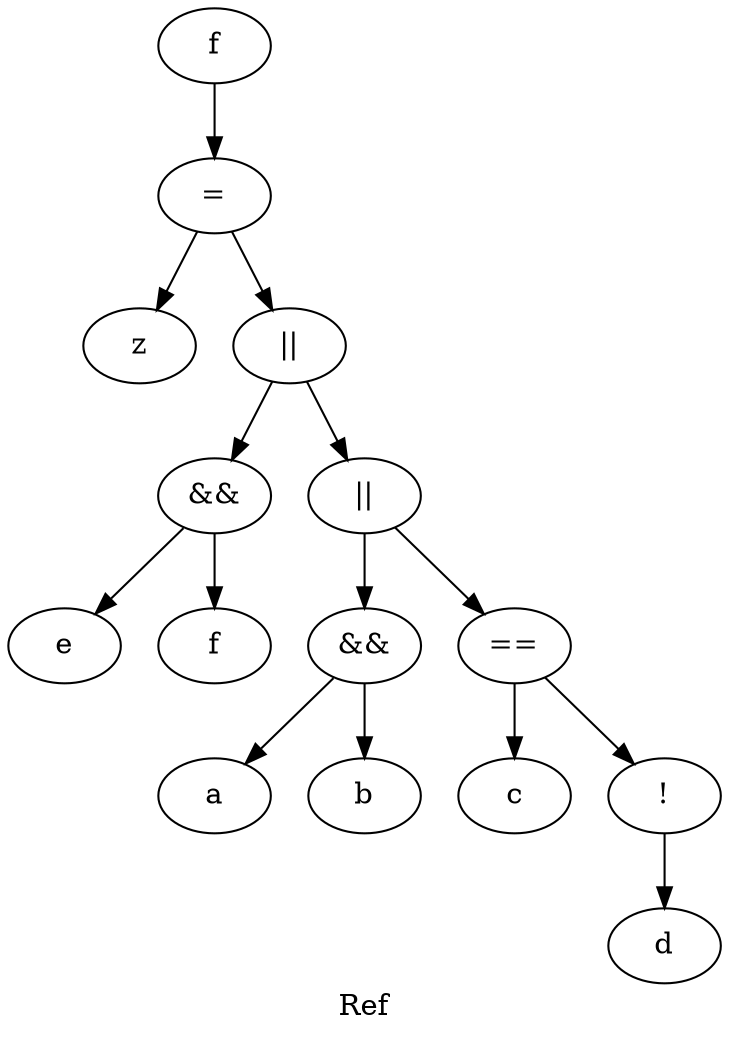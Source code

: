 digraph {
label="Ref";
g -> at
at [label = "="];
at -> z
z [label = "z"];

at -> or2

and2 -> e
and2 -> f

or2 -> and2
or2 -> or1

or1 -> and1
or1 -> ii

ii -> c
ii -> dneg
dneg -> d

and1 -> a
and1 -> b

or1 [label = "||"];
or2 [label = "||"];
and1 [label = "&&"];
and2 [label = "&&"];
ii [label = "=="];
dneg [label = "!"];

a [label = "a"];
b [label = "b"];
c [label = "c"];
d [label = "d"];
e [label = "e"];
f [label = "f"];
g [label = "f"];
z [label = "z"];

}